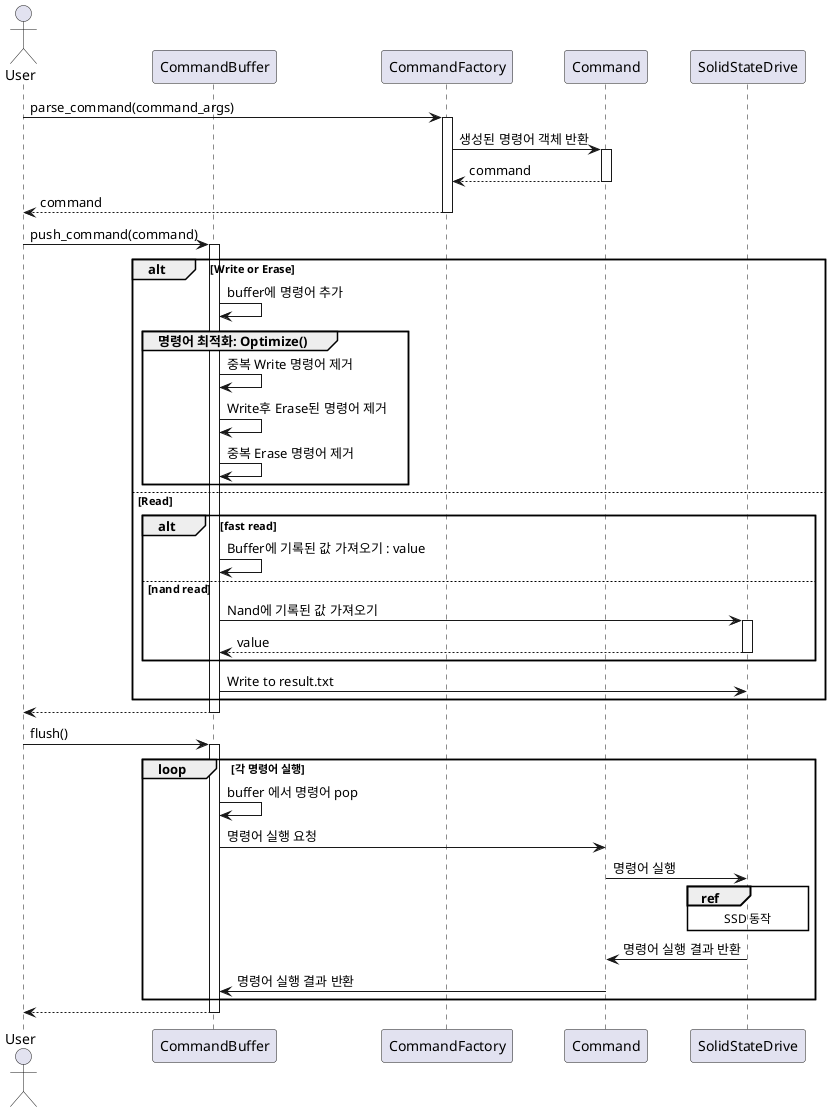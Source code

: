 @startuml
actor User

participant CommandBuffer
participant CommandFactory
participant Command
participant SolidStateDrive

User -> CommandFactory: parse_command(command_args)
Activate CommandFactory
CommandFactory -> Command: 생성된 명령어 객체 반환
Activate Command
Command --> CommandFactory : command
Deactivate Command
CommandFactory --> User : command
Deactivate CommandFactory

User -> CommandBuffer: push_command(command)
Activate CommandBuffer
alt Write or Erase
    CommandBuffer -> CommandBuffer: buffer에 명령어 추가
    group 명령어 최적화: Optimize()
        CommandBuffer -> CommandBuffer: 중복 Write 명령어 제거
        CommandBuffer -> CommandBuffer: Write후 Erase된 명령어 제거
        CommandBuffer -> CommandBuffer: 중복 Erase 명령어 제거
    end
else Read
    Activate CommandBuffer
    alt fast read
        CommandBuffer -> CommandBuffer: Buffer에 기록된 값 가져오기 : value
    else nand read
        CommandBuffer -> SolidStateDrive: Nand에 기록된 값 가져오기
        Activate SolidStateDrive
        SolidStateDrive --> CommandBuffer : value
        Deactivate SolidStateDrive
    end
    CommandBuffer -> SolidStateDrive : Write to result.txt
end
CommandBuffer --> User :
Deactivate CommandBuffer


User -> CommandBuffer: flush()
Activate CommandBuffer
loop 각 명령어 실행
    CommandBuffer -> CommandBuffer: buffer 에서 명령어 pop
    CommandBuffer -> Command: 명령어 실행 요청
    Command -> SolidStateDrive: 명령어 실행
    ref over SolidStateDrive: SSD 동작
    SolidStateDrive -> Command: 명령어 실행 결과 반환
    Command -> CommandBuffer: 명령어 실행 결과 반환
end
CommandBuffer --> User
Deactivate CommandBuffer
@enduml
